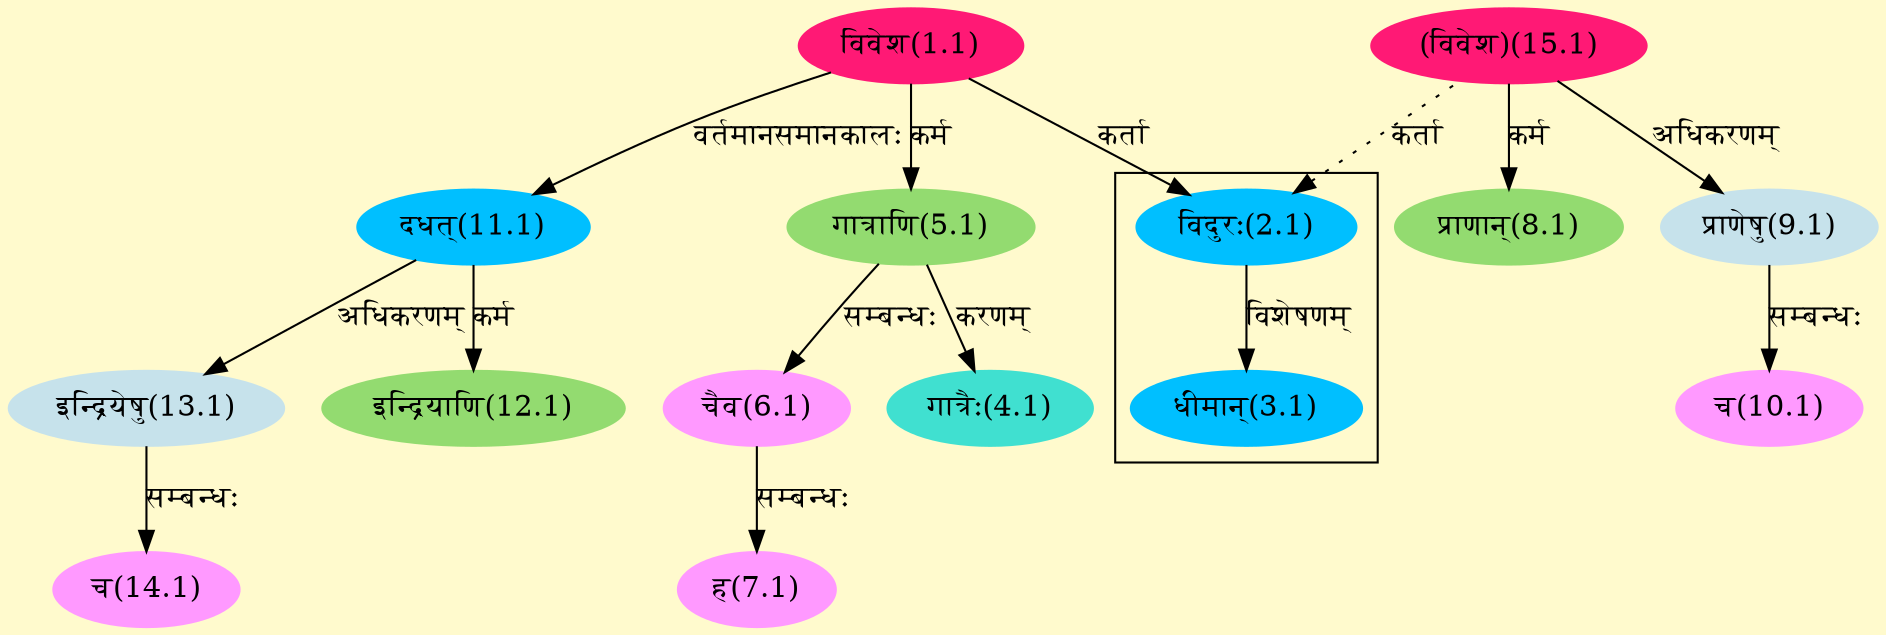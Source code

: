 digraph G{
rankdir=BT;
 compound=true;
 bgcolor="lemonchiffon1";

subgraph cluster_1{
Node3_1 [style=filled, color="#00BFFF" label = "धीमान्(3.1)"]
Node2_1 [style=filled, color="#00BFFF" label = "विदुरः(2.1)"]

}
Node1_1 [style=filled, color="#FF1975" label = "विवेश(1.1)"]
Node2_1 [style=filled, color="#00BFFF" label = "विदुरः(2.1)"]
Node [style=filled, color="" label = "()"]
Node15_1 [style=filled, color="#FF1975" label = "(विवेश)(15.1)"]
Node4_1 [style=filled, color="#40E0D0" label = "गात्रैः(4.1)"]
Node5_1 [style=filled, color="#93DB70" label = "गात्राणि(5.1)"]
Node6_1 [style=filled, color="#FF99FF" label = "चैव(6.1)"]
Node7_1 [style=filled, color="#FF99FF" label = "ह(7.1)"]
Node8_1 [style=filled, color="#93DB70" label = "प्राणान्(8.1)"]
Node9_1 [style=filled, color="#C6E2EB" label = "प्राणेषु(9.1)"]
Node10_1 [style=filled, color="#FF99FF" label = "च(10.1)"]
Node11_1 [style=filled, color="#00BFFF" label = "दधत्(11.1)"]
Node12_1 [style=filled, color="#93DB70" label = "इन्द्रियाणि(12.1)"]
Node13_1 [style=filled, color="#C6E2EB" label = "इन्द्रियेषु(13.1)"]
Node14_1 [style=filled, color="#FF99FF" label = "च(14.1)"]
/* Start of Relations section */

Node2_1 -> Node1_1 [  label="कर्ता"  dir="back" ]
Node2_1 -> Node15_1 [ style=dotted label="कर्ता"  dir="back" ]
Node3_1 -> Node2_1 [  label="विशेषणम्"  dir="back" ]
Node4_1 -> Node5_1 [  label="करणम्"  dir="back" ]
Node5_1 -> Node1_1 [  label="कर्म"  dir="back" ]
Node6_1 -> Node5_1 [  label="सम्बन्धः"  dir="back" ]
Node7_1 -> Node6_1 [  label="सम्बन्धः"  dir="back" ]
Node8_1 -> Node15_1 [  label="कर्म"  dir="back" ]
Node9_1 -> Node15_1 [  label="अधिकरणम्"  dir="back" ]
Node10_1 -> Node9_1 [  label="सम्बन्धः"  dir="back" ]
Node11_1 -> Node1_1 [  label="वर्तमानसमानकालः"  dir="back" ]
Node12_1 -> Node11_1 [  label="कर्म"  dir="back" ]
Node13_1 -> Node11_1 [  label="अधिकरणम्"  dir="back" ]
Node14_1 -> Node13_1 [  label="सम्बन्धः"  dir="back" ]
}

